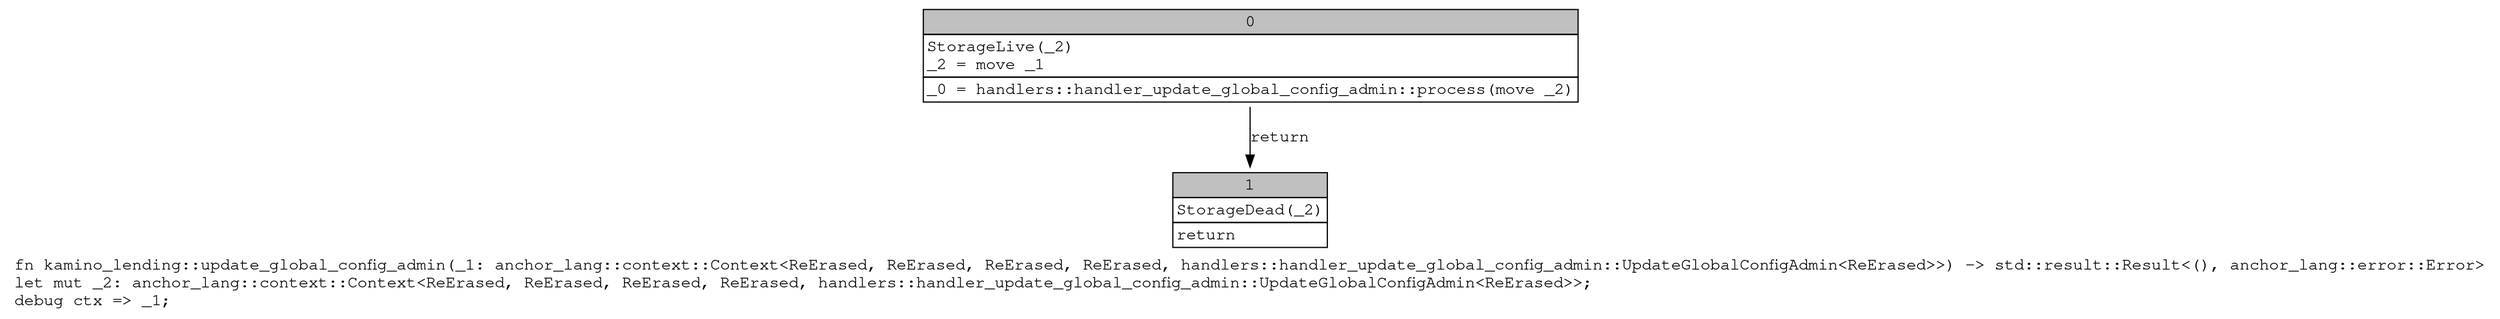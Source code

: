 digraph Mir_0_12666 {
    graph [fontname="Courier, monospace"];
    node [fontname="Courier, monospace"];
    edge [fontname="Courier, monospace"];
    label=<fn kamino_lending::update_global_config_admin(_1: anchor_lang::context::Context&lt;ReErased, ReErased, ReErased, ReErased, handlers::handler_update_global_config_admin::UpdateGlobalConfigAdmin&lt;ReErased&gt;&gt;) -&gt; std::result::Result&lt;(), anchor_lang::error::Error&gt;<br align="left"/>let mut _2: anchor_lang::context::Context&lt;ReErased, ReErased, ReErased, ReErased, handlers::handler_update_global_config_admin::UpdateGlobalConfigAdmin&lt;ReErased&gt;&gt;;<br align="left"/>debug ctx =&gt; _1;<br align="left"/>>;
    bb0__0_12666 [shape="none", label=<<table border="0" cellborder="1" cellspacing="0"><tr><td bgcolor="gray" align="center" colspan="1">0</td></tr><tr><td align="left" balign="left">StorageLive(_2)<br/>_2 = move _1<br/></td></tr><tr><td align="left">_0 = handlers::handler_update_global_config_admin::process(move _2)</td></tr></table>>];
    bb1__0_12666 [shape="none", label=<<table border="0" cellborder="1" cellspacing="0"><tr><td bgcolor="gray" align="center" colspan="1">1</td></tr><tr><td align="left" balign="left">StorageDead(_2)<br/></td></tr><tr><td align="left">return</td></tr></table>>];
    bb0__0_12666 -> bb1__0_12666 [label="return"];
}
